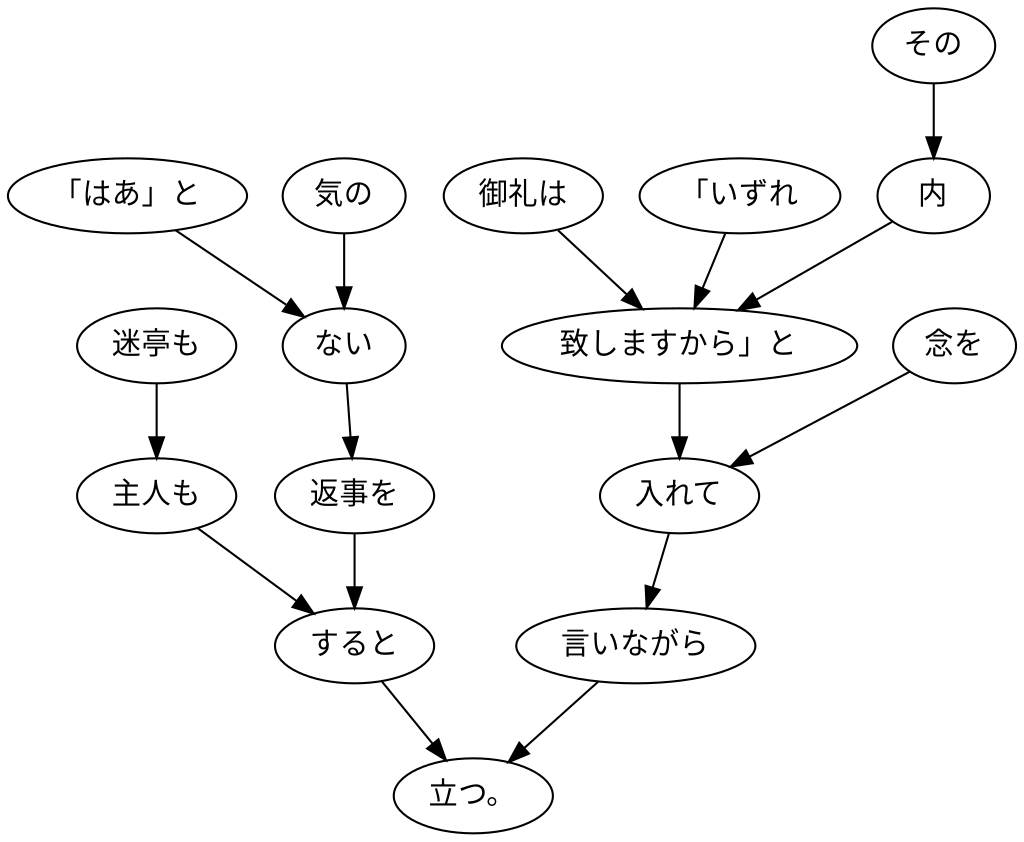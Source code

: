 digraph graph1715 {
	node0 [label="迷亭も"];
	node1 [label="主人も"];
	node2 [label="「はあ」と"];
	node3 [label="気の"];
	node4 [label="ない"];
	node5 [label="返事を"];
	node6 [label="すると"];
	node7 [label="「いずれ"];
	node8 [label="その"];
	node9 [label="内"];
	node10 [label="御礼は"];
	node11 [label="致しますから」と"];
	node12 [label="念を"];
	node13 [label="入れて"];
	node14 [label="言いながら"];
	node15 [label="立つ。"];
	node0 -> node1;
	node1 -> node6;
	node2 -> node4;
	node3 -> node4;
	node4 -> node5;
	node5 -> node6;
	node6 -> node15;
	node7 -> node11;
	node8 -> node9;
	node9 -> node11;
	node10 -> node11;
	node11 -> node13;
	node12 -> node13;
	node13 -> node14;
	node14 -> node15;
}
